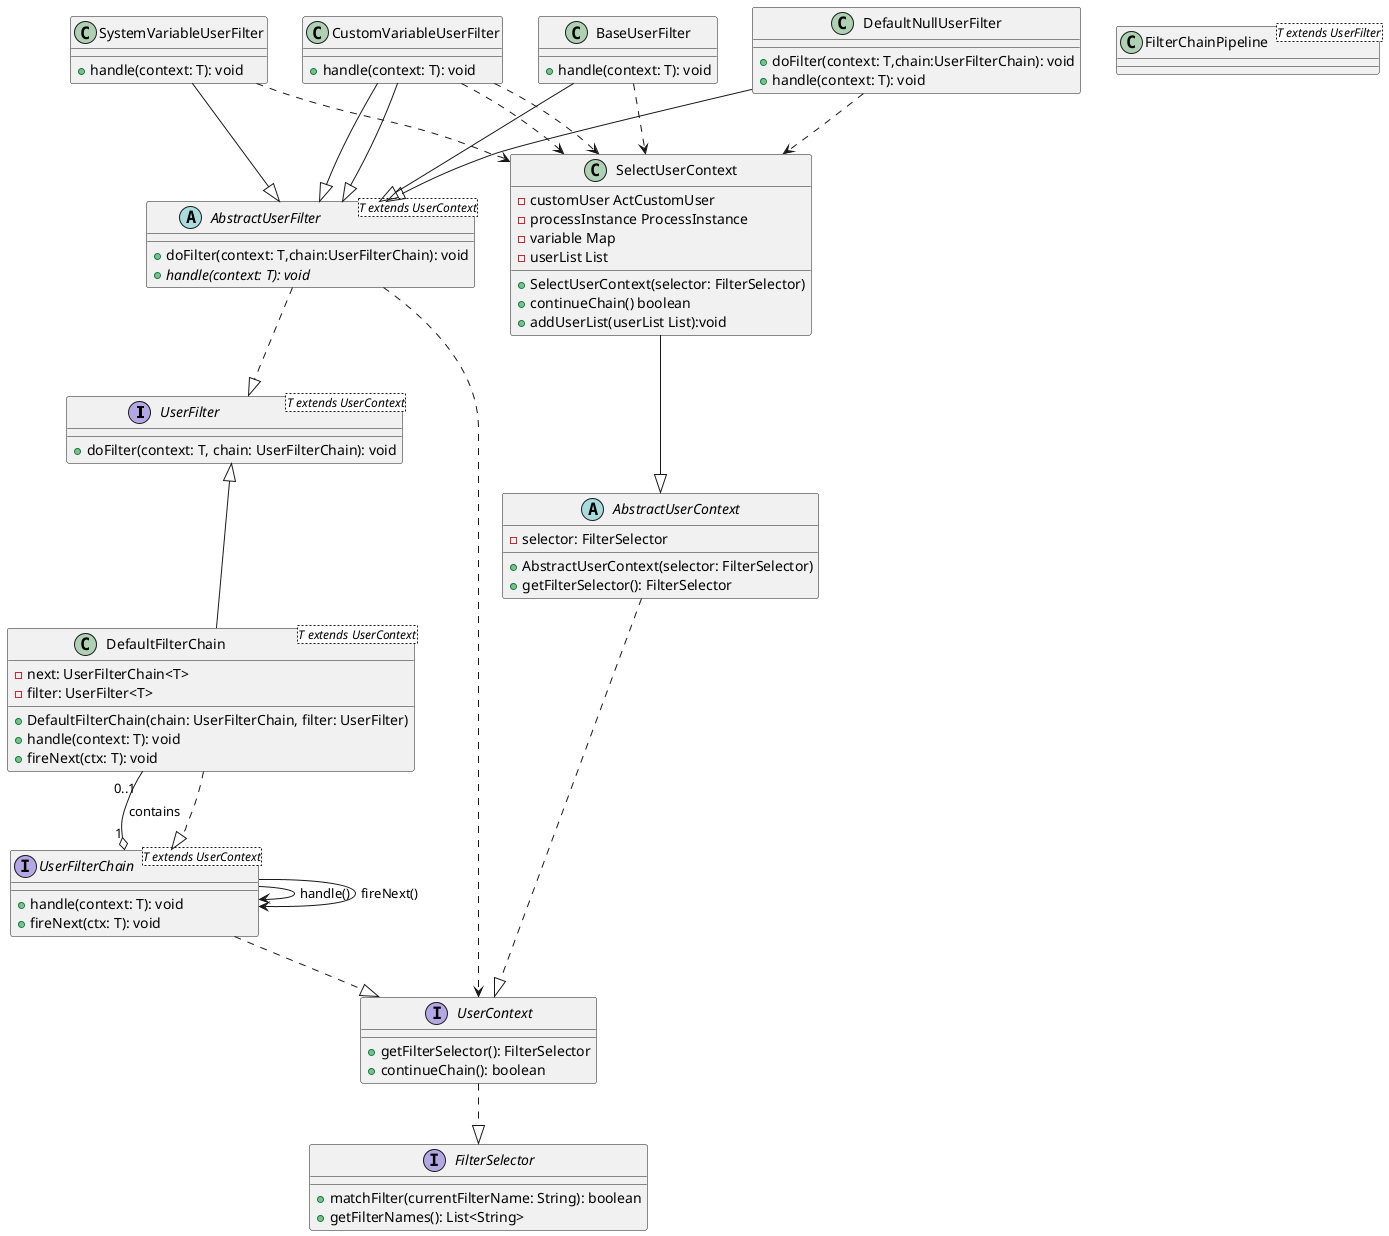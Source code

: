@startuml
interface UserFilter<T extends UserContext> {
    +doFilter(context: T, chain: UserFilterChain): void
}

abstract class AbstractUserFilter<T extends UserContext>{
    +doFilter(context: T,chain:UserFilterChain): void
    +{abstract}handle(context: T): void
}

class BaseUserFilter {
    +handle(context: T): void
}
class CustomVariableUserFilter {
    +handle(context: T): void
}
class SystemVariableUserFilter {
    +handle(context: T): void
}
class DefaultNullUserFilter {
    +doFilter(context: T,chain:UserFilterChain): void
    +handle(context: T): void
}

interface FilterSelector {
    +matchFilter(currentFilterName: String): boolean
    +getFilterNames(): List<String>
}

interface UserContext {
    +getFilterSelector(): FilterSelector
    +continueChain(): boolean
}

abstract class AbstractUserContext  {
    - selector: FilterSelector
    + AbstractUserContext(selector: FilterSelector)
    + getFilterSelector(): FilterSelector
}

class SelectUserContext {
    - customUser ActCustomUser
    - processInstance ProcessInstance
    - variable Map
    - userList List
    + SelectUserContext(selector: FilterSelector)
    + continueChain() boolean
    + addUserList(userList List):void
}

interface UserFilterChain<T extends UserContext> {
    +handle(context: T): void
    +fireNext(ctx: T): void
}

class FilterChainPipeline<T extends UserFilter> {

}

class DefaultFilterChain<T extends UserContext> {
    -next: UserFilterChain<T>
    -filter: UserFilter<T>
    +DefaultFilterChain(chain: UserFilterChain, filter: UserFilter)
    +handle(context: T): void
    +fireNext(ctx: T): void
}

DefaultFilterChain ..|> UserFilterChain

UserFilterChain ..|> UserContext
UserFilterChain "1" o-- "0..1" DefaultFilterChain : contains

UserFilterChain --> UserFilterChain : handle()
UserFilterChain --> UserFilterChain : fireNext()

UserFilter <|-- DefaultFilterChain

UserContext ..|> FilterSelector
AbstractUserContext ..|> UserContext
SelectUserContext --|> AbstractUserContext
AbstractUserFilter ..|> UserFilter
BaseUserFilter --|> AbstractUserFilter
CustomVariableUserFilter --|> AbstractUserFilter
DefaultNullUserFilter --|> AbstractUserFilter
SystemVariableUserFilter --|> AbstractUserFilter

BaseUserFilter ..> SelectUserContext
CustomVariableUserFilter ..> SelectUserContext
DefaultNullUserFilter..> SelectUserContext
SystemVariableUserFilter..> SelectUserContext
AbstractUserFilter ..> UserContext


CustomVariableUserFilter --|> AbstractUserFilter
CustomVariableUserFilter ..> SelectUserContext
@enduml

